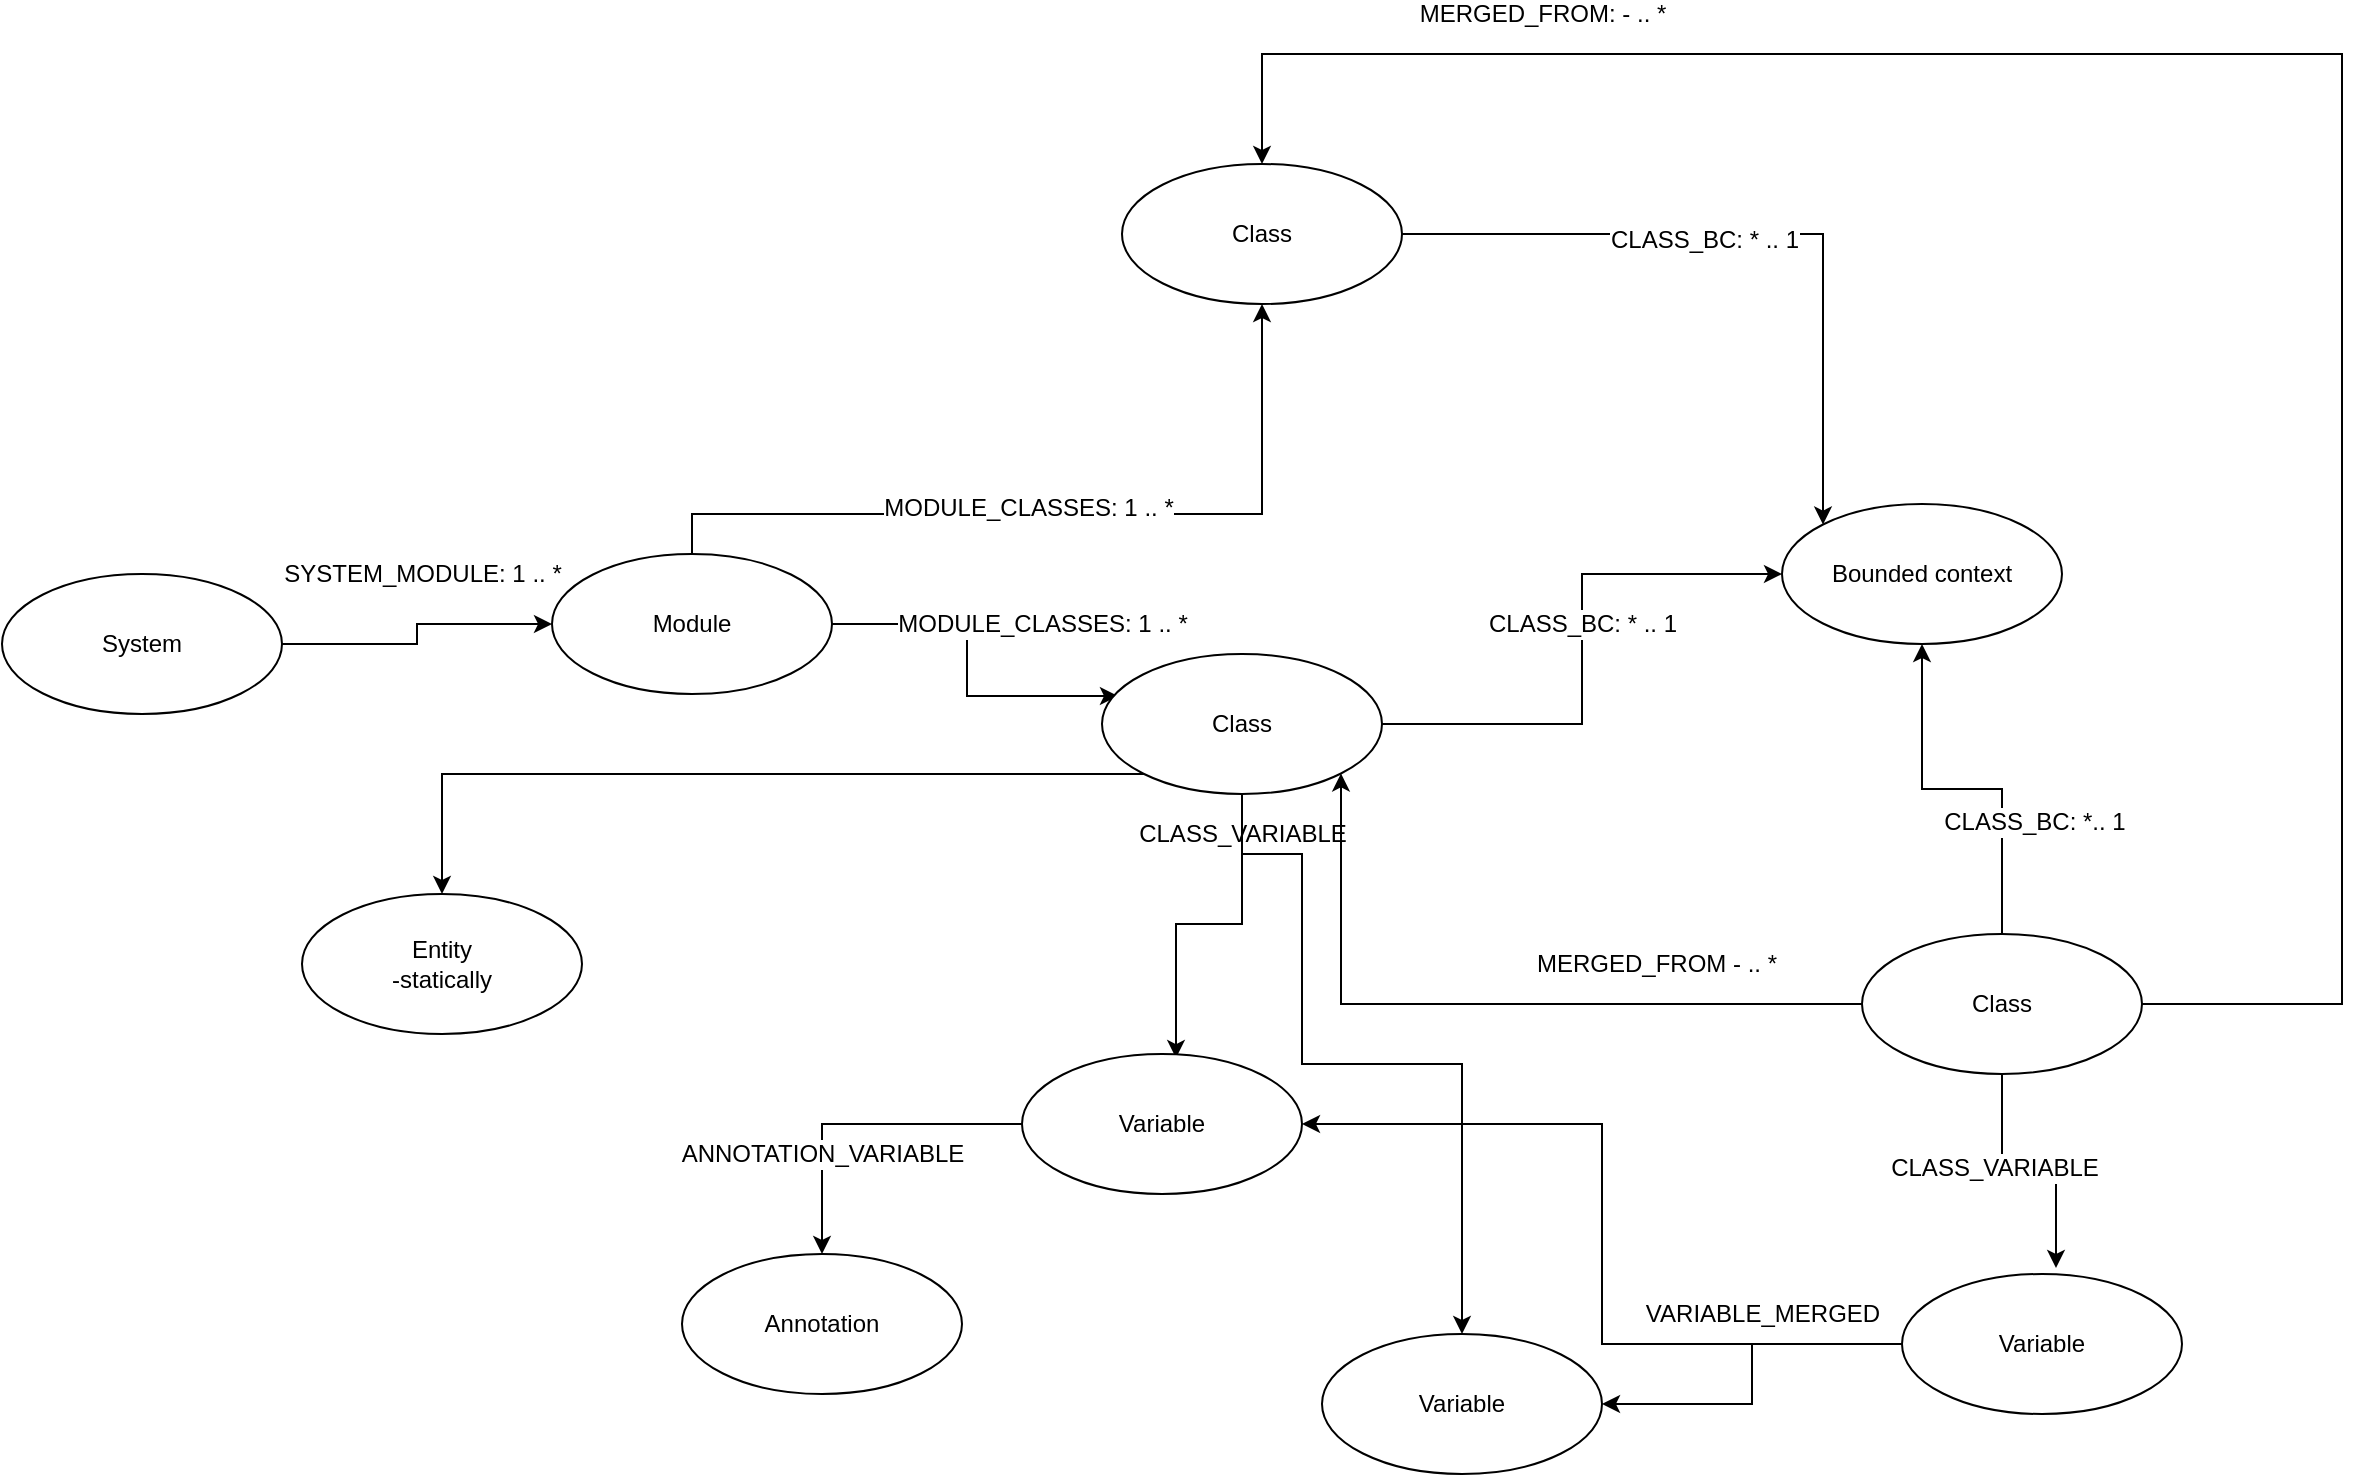 <mxfile version="12.2.0" type="github" pages="2"><diagram id="sKGebKknzpQ23hWWQo1v" name="Node model"><mxGraphModel dx="871" dy="2017" grid="1" gridSize="10" guides="1" tooltips="1" connect="1" arrows="1" fold="1" page="1" pageScale="1" pageWidth="850" pageHeight="1100" math="0" shadow="0"><root><mxCell id="0"/><mxCell id="1" parent="0"/><mxCell id="wwO8XyIRHR5PwJ8pRfVk-3" style="edgeStyle=orthogonalEdgeStyle;rounded=0;orthogonalLoop=1;jettySize=auto;html=1;" edge="1" parent="1" source="wwO8XyIRHR5PwJ8pRfVk-1" target="wwO8XyIRHR5PwJ8pRfVk-2"><mxGeometry relative="1" as="geometry"/></mxCell><mxCell id="wwO8XyIRHR5PwJ8pRfVk-14" value="SYSTEM_MODULE: 1 .. *" style="text;html=1;resizable=0;points=[];align=center;verticalAlign=middle;labelBackgroundColor=#ffffff;" vertex="1" connectable="0" parent="wwO8XyIRHR5PwJ8pRfVk-3"><mxGeometry x="-0.15" relative="1" as="geometry"><mxPoint x="8" y="-35" as="offset"/></mxGeometry></mxCell><mxCell id="wwO8XyIRHR5PwJ8pRfVk-1" value="System" style="ellipse;whiteSpace=wrap;html=1;" vertex="1" parent="1"><mxGeometry x="70" y="130" width="140" height="70" as="geometry"/></mxCell><mxCell id="wwO8XyIRHR5PwJ8pRfVk-9" style="edgeStyle=orthogonalEdgeStyle;rounded=0;orthogonalLoop=1;jettySize=auto;html=1;entryX=0.057;entryY=0.3;entryDx=0;entryDy=0;entryPerimeter=0;" edge="1" parent="1" source="wwO8XyIRHR5PwJ8pRfVk-2" target="wwO8XyIRHR5PwJ8pRfVk-6"><mxGeometry relative="1" as="geometry"/></mxCell><mxCell id="wwO8XyIRHR5PwJ8pRfVk-15" value="MODULE_CLASSES: 1 .. *" style="text;html=1;resizable=0;points=[];align=center;verticalAlign=middle;labelBackgroundColor=#ffffff;" vertex="1" connectable="0" parent="wwO8XyIRHR5PwJ8pRfVk-9"><mxGeometry x="-0.327" y="-2" relative="1" as="geometry"><mxPoint x="45" y="-2" as="offset"/></mxGeometry></mxCell><mxCell id="wwO8XyIRHR5PwJ8pRfVk-31" style="edgeStyle=orthogonalEdgeStyle;rounded=0;orthogonalLoop=1;jettySize=auto;html=1;" edge="1" parent="1" source="wwO8XyIRHR5PwJ8pRfVk-2" target="wwO8XyIRHR5PwJ8pRfVk-25"><mxGeometry relative="1" as="geometry"><Array as="points"><mxPoint x="415" y="100"/><mxPoint x="700" y="100"/></Array></mxGeometry></mxCell><mxCell id="wwO8XyIRHR5PwJ8pRfVk-32" value="MODULE_CLASSES: 1 .. *" style="text;html=1;resizable=0;points=[];align=center;verticalAlign=middle;labelBackgroundColor=#ffffff;" vertex="1" connectable="0" parent="wwO8XyIRHR5PwJ8pRfVk-31"><mxGeometry x="-0.083" y="3" relative="1" as="geometry"><mxPoint as="offset"/></mxGeometry></mxCell><mxCell id="wwO8XyIRHR5PwJ8pRfVk-2" value="Module" style="ellipse;whiteSpace=wrap;html=1;" vertex="1" parent="1"><mxGeometry x="345" y="120" width="140" height="70" as="geometry"/></mxCell><mxCell id="wwO8XyIRHR5PwJ8pRfVk-8" style="edgeStyle=orthogonalEdgeStyle;rounded=0;orthogonalLoop=1;jettySize=auto;html=1;entryX=0.55;entryY=0.029;entryDx=0;entryDy=0;entryPerimeter=0;" edge="1" parent="1" source="wwO8XyIRHR5PwJ8pRfVk-6" target="wwO8XyIRHR5PwJ8pRfVk-7"><mxGeometry relative="1" as="geometry"/></mxCell><mxCell id="wwO8XyIRHR5PwJ8pRfVk-16" value="CLASS_VARIABLE" style="text;html=1;resizable=0;points=[];align=center;verticalAlign=middle;labelBackgroundColor=#ffffff;" vertex="1" connectable="0" parent="wwO8XyIRHR5PwJ8pRfVk-8"><mxGeometry x="-0.418" y="1" relative="1" as="geometry"><mxPoint x="-1" y="-28" as="offset"/></mxGeometry></mxCell><mxCell id="wwO8XyIRHR5PwJ8pRfVk-18" style="edgeStyle=orthogonalEdgeStyle;rounded=0;orthogonalLoop=1;jettySize=auto;html=1;" edge="1" parent="1" source="wwO8XyIRHR5PwJ8pRfVk-6" target="wwO8XyIRHR5PwJ8pRfVk-13"><mxGeometry relative="1" as="geometry"><Array as="points"><mxPoint x="290" y="230"/></Array></mxGeometry></mxCell><mxCell id="wwO8XyIRHR5PwJ8pRfVk-20" style="edgeStyle=orthogonalEdgeStyle;rounded=0;orthogonalLoop=1;jettySize=auto;html=1;entryX=0;entryY=0.5;entryDx=0;entryDy=0;" edge="1" parent="1" source="wwO8XyIRHR5PwJ8pRfVk-6" target="wwO8XyIRHR5PwJ8pRfVk-19"><mxGeometry relative="1" as="geometry"/></mxCell><mxCell id="wwO8XyIRHR5PwJ8pRfVk-21" value="CLASS_BC: * .. 1" style="text;html=1;resizable=0;points=[];align=center;verticalAlign=middle;labelBackgroundColor=#ffffff;" vertex="1" connectable="0" parent="wwO8XyIRHR5PwJ8pRfVk-20"><mxGeometry x="0.171" relative="1" as="geometry"><mxPoint y="11" as="offset"/></mxGeometry></mxCell><mxCell id="wwO8XyIRHR5PwJ8pRfVk-36" style="edgeStyle=orthogonalEdgeStyle;rounded=0;orthogonalLoop=1;jettySize=auto;html=1;" edge="1" parent="1" target="wwO8XyIRHR5PwJ8pRfVk-28"><mxGeometry relative="1" as="geometry"><mxPoint x="690" y="240" as="sourcePoint"/><Array as="points"><mxPoint x="690" y="270"/><mxPoint x="720" y="270"/><mxPoint x="720" y="375"/><mxPoint x="800" y="375"/></Array></mxGeometry></mxCell><mxCell id="wwO8XyIRHR5PwJ8pRfVk-6" value="Class" style="ellipse;whiteSpace=wrap;html=1;" vertex="1" parent="1"><mxGeometry x="620" y="170" width="140" height="70" as="geometry"/></mxCell><mxCell id="wwO8XyIRHR5PwJ8pRfVk-12" style="edgeStyle=orthogonalEdgeStyle;rounded=0;orthogonalLoop=1;jettySize=auto;html=1;entryX=0.5;entryY=0;entryDx=0;entryDy=0;" edge="1" parent="1" source="wwO8XyIRHR5PwJ8pRfVk-7" target="wwO8XyIRHR5PwJ8pRfVk-11"><mxGeometry relative="1" as="geometry"/></mxCell><mxCell id="wwO8XyIRHR5PwJ8pRfVk-17" value="ANNOTATION_VARIABLE" style="text;html=1;resizable=0;points=[];align=center;verticalAlign=middle;labelBackgroundColor=#ffffff;" vertex="1" connectable="0" parent="wwO8XyIRHR5PwJ8pRfVk-12"><mxGeometry x="0.139" y="4" relative="1" as="geometry"><mxPoint x="-6" y="11" as="offset"/></mxGeometry></mxCell><mxCell id="wwO8XyIRHR5PwJ8pRfVk-7" value="Variable" style="ellipse;whiteSpace=wrap;html=1;" vertex="1" parent="1"><mxGeometry x="580" y="370" width="140" height="70" as="geometry"/></mxCell><mxCell id="wwO8XyIRHR5PwJ8pRfVk-11" value="Annotation" style="ellipse;whiteSpace=wrap;html=1;" vertex="1" parent="1"><mxGeometry x="410" y="470" width="140" height="70" as="geometry"/></mxCell><mxCell id="wwO8XyIRHR5PwJ8pRfVk-13" value="Entity&lt;br&gt;-statically" style="ellipse;whiteSpace=wrap;html=1;" vertex="1" parent="1"><mxGeometry x="220" y="290" width="140" height="70" as="geometry"/></mxCell><mxCell id="wwO8XyIRHR5PwJ8pRfVk-19" value="Bounded context" style="ellipse;whiteSpace=wrap;html=1;" vertex="1" parent="1"><mxGeometry x="960" y="95" width="140" height="70" as="geometry"/></mxCell><mxCell id="wwO8XyIRHR5PwJ8pRfVk-23" style="edgeStyle=orthogonalEdgeStyle;rounded=0;orthogonalLoop=1;jettySize=auto;html=1;" edge="1" parent="1" source="wwO8XyIRHR5PwJ8pRfVk-22" target="wwO8XyIRHR5PwJ8pRfVk-19"><mxGeometry relative="1" as="geometry"/></mxCell><mxCell id="wwO8XyIRHR5PwJ8pRfVk-24" value="CLASS_BC: *..&amp;nbsp;1" style="text;html=1;resizable=0;points=[];align=center;verticalAlign=middle;labelBackgroundColor=#ffffff;" vertex="1" connectable="0" parent="wwO8XyIRHR5PwJ8pRfVk-23"><mxGeometry x="-0.395" y="-16" relative="1" as="geometry"><mxPoint as="offset"/></mxGeometry></mxCell><mxCell id="wwO8XyIRHR5PwJ8pRfVk-29" style="edgeStyle=orthogonalEdgeStyle;rounded=0;orthogonalLoop=1;jettySize=auto;html=1;entryX=1;entryY=1;entryDx=0;entryDy=0;" edge="1" parent="1" source="wwO8XyIRHR5PwJ8pRfVk-22" target="wwO8XyIRHR5PwJ8pRfVk-6"><mxGeometry relative="1" as="geometry"/></mxCell><mxCell id="wwO8XyIRHR5PwJ8pRfVk-33" value="MERGED_FROM - .. *" style="text;html=1;resizable=0;points=[];align=center;verticalAlign=middle;labelBackgroundColor=#ffffff;" vertex="1" connectable="0" parent="wwO8XyIRHR5PwJ8pRfVk-29"><mxGeometry x="-0.452" y="-1" relative="1" as="geometry"><mxPoint y="-19" as="offset"/></mxGeometry></mxCell><mxCell id="wwO8XyIRHR5PwJ8pRfVk-30" style="edgeStyle=orthogonalEdgeStyle;rounded=0;orthogonalLoop=1;jettySize=auto;html=1;" edge="1" parent="1" source="wwO8XyIRHR5PwJ8pRfVk-22" target="wwO8XyIRHR5PwJ8pRfVk-25"><mxGeometry relative="1" as="geometry"><Array as="points"><mxPoint x="1240" y="345"/><mxPoint x="1240" y="-130"/><mxPoint x="700" y="-130"/></Array></mxGeometry></mxCell><mxCell id="wwO8XyIRHR5PwJ8pRfVk-34" value="MERGED_FROM: - .. *" style="text;html=1;resizable=0;points=[];align=center;verticalAlign=middle;labelBackgroundColor=#ffffff;" vertex="1" connectable="0" parent="wwO8XyIRHR5PwJ8pRfVk-30"><mxGeometry x="0.774" y="-3" relative="1" as="geometry"><mxPoint x="63" y="-17" as="offset"/></mxGeometry></mxCell><mxCell id="wwO8XyIRHR5PwJ8pRfVk-37" style="edgeStyle=orthogonalEdgeStyle;rounded=0;orthogonalLoop=1;jettySize=auto;html=1;entryX=0.55;entryY=-0.043;entryDx=0;entryDy=0;entryPerimeter=0;" edge="1" parent="1" source="wwO8XyIRHR5PwJ8pRfVk-22" target="wwO8XyIRHR5PwJ8pRfVk-35"><mxGeometry relative="1" as="geometry"/></mxCell><mxCell id="wwO8XyIRHR5PwJ8pRfVk-38" value="CLASS_VARIABLE" style="text;html=1;resizable=0;points=[];align=center;verticalAlign=middle;labelBackgroundColor=#ffffff;" vertex="1" connectable="0" parent="wwO8XyIRHR5PwJ8pRfVk-37"><mxGeometry x="-0.244" y="-4" relative="1" as="geometry"><mxPoint as="offset"/></mxGeometry></mxCell><mxCell id="wwO8XyIRHR5PwJ8pRfVk-22" value="Class" style="ellipse;whiteSpace=wrap;html=1;" vertex="1" parent="1"><mxGeometry x="1000" y="310" width="140" height="70" as="geometry"/></mxCell><mxCell id="wwO8XyIRHR5PwJ8pRfVk-26" style="edgeStyle=orthogonalEdgeStyle;rounded=0;orthogonalLoop=1;jettySize=auto;html=1;entryX=0;entryY=0;entryDx=0;entryDy=0;" edge="1" parent="1" source="wwO8XyIRHR5PwJ8pRfVk-25" target="wwO8XyIRHR5PwJ8pRfVk-19"><mxGeometry relative="1" as="geometry"/></mxCell><mxCell id="wwO8XyIRHR5PwJ8pRfVk-27" value="CLASS_BC: * .. 1" style="text;html=1;resizable=0;points=[];align=center;verticalAlign=middle;labelBackgroundColor=#ffffff;" vertex="1" connectable="0" parent="wwO8XyIRHR5PwJ8pRfVk-26"><mxGeometry x="-0.151" y="-3" relative="1" as="geometry"><mxPoint as="offset"/></mxGeometry></mxCell><mxCell id="wwO8XyIRHR5PwJ8pRfVk-25" value="Class" style="ellipse;whiteSpace=wrap;html=1;" vertex="1" parent="1"><mxGeometry x="630" y="-75" width="140" height="70" as="geometry"/></mxCell><mxCell id="wwO8XyIRHR5PwJ8pRfVk-28" value="Variable" style="ellipse;whiteSpace=wrap;html=1;" vertex="1" parent="1"><mxGeometry x="730" y="510" width="140" height="70" as="geometry"/></mxCell><mxCell id="wwO8XyIRHR5PwJ8pRfVk-40" style="edgeStyle=orthogonalEdgeStyle;rounded=0;orthogonalLoop=1;jettySize=auto;html=1;" edge="1" parent="1" source="wwO8XyIRHR5PwJ8pRfVk-35" target="wwO8XyIRHR5PwJ8pRfVk-28"><mxGeometry relative="1" as="geometry"/></mxCell><mxCell id="wwO8XyIRHR5PwJ8pRfVk-41" style="edgeStyle=orthogonalEdgeStyle;rounded=0;orthogonalLoop=1;jettySize=auto;html=1;entryX=1;entryY=0.5;entryDx=0;entryDy=0;" edge="1" parent="1" source="wwO8XyIRHR5PwJ8pRfVk-35" target="wwO8XyIRHR5PwJ8pRfVk-7"><mxGeometry relative="1" as="geometry"/></mxCell><mxCell id="wwO8XyIRHR5PwJ8pRfVk-42" value="VARIABLE_MERGED" style="text;html=1;resizable=0;points=[];align=center;verticalAlign=middle;labelBackgroundColor=#ffffff;" vertex="1" connectable="0" parent="wwO8XyIRHR5PwJ8pRfVk-41"><mxGeometry x="-0.805" y="1" relative="1" as="geometry"><mxPoint x="-30" y="-16" as="offset"/></mxGeometry></mxCell><mxCell id="wwO8XyIRHR5PwJ8pRfVk-35" value="Variable" style="ellipse;whiteSpace=wrap;html=1;" vertex="1" parent="1"><mxGeometry x="1020" y="480" width="140" height="70" as="geometry"/></mxCell></root></mxGraphModel></diagram><diagram id="k4-MRwdhIvmpgk4NE3No" name="Components"><mxGraphModel dx="871" dy="917" grid="1" gridSize="10" guides="1" tooltips="1" connect="1" arrows="1" fold="1" page="1" pageScale="1" pageWidth="850" pageHeight="1100" math="0" shadow="0"><root><mxCell id="8uNwCc81eoKJDyGF6hNa-0"/><mxCell id="8uNwCc81eoKJDyGF6hNa-1" parent="8uNwCc81eoKJDyGF6hNa-0"/></root></mxGraphModel></diagram></mxfile>